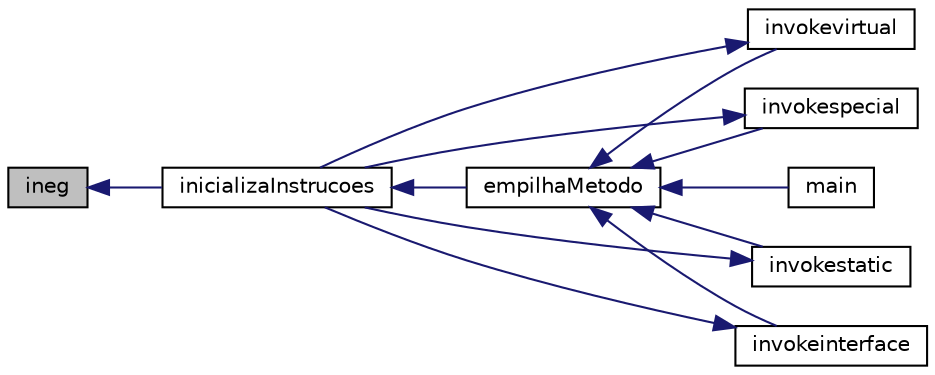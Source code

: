 digraph "ineg"
{
 // INTERACTIVE_SVG=YES
  edge [fontname="Helvetica",fontsize="10",labelfontname="Helvetica",labelfontsize="10"];
  node [fontname="Helvetica",fontsize="10",shape=record];
  rankdir="LR";
  Node1667 [label="ineg",height=0.2,width=0.4,color="black", fillcolor="grey75", style="filled", fontcolor="black"];
  Node1667 -> Node1668 [dir="back",color="midnightblue",fontsize="10",style="solid",fontname="Helvetica"];
  Node1668 [label="inicializaInstrucoes",height=0.2,width=0.4,color="black", fillcolor="white", style="filled",URL="$instrucao_8h.html#a308f4b87fb42ab5a62790c0127003ebe"];
  Node1668 -> Node1669 [dir="back",color="midnightblue",fontsize="10",style="solid",fontname="Helvetica"];
  Node1669 [label="empilhaMetodo",height=0.2,width=0.4,color="black", fillcolor="white", style="filled",URL="$metodo_8h.html#a68acc5b3f2238f62b7d0ee50964183c1"];
  Node1669 -> Node1670 [dir="back",color="midnightblue",fontsize="10",style="solid",fontname="Helvetica"];
  Node1670 [label="invokevirtual",height=0.2,width=0.4,color="black", fillcolor="white", style="filled",URL="$instrucao_8h.html#a78801a57dd7317b58754d741e22607a7"];
  Node1670 -> Node1668 [dir="back",color="midnightblue",fontsize="10",style="solid",fontname="Helvetica"];
  Node1669 -> Node1671 [dir="back",color="midnightblue",fontsize="10",style="solid",fontname="Helvetica"];
  Node1671 [label="invokespecial",height=0.2,width=0.4,color="black", fillcolor="white", style="filled",URL="$instrucao_8h.html#aea396d65920fd2046b81c2b5742f8fc2"];
  Node1671 -> Node1668 [dir="back",color="midnightblue",fontsize="10",style="solid",fontname="Helvetica"];
  Node1669 -> Node1672 [dir="back",color="midnightblue",fontsize="10",style="solid",fontname="Helvetica"];
  Node1672 [label="invokestatic",height=0.2,width=0.4,color="black", fillcolor="white", style="filled",URL="$instrucao_8h.html#a99b74fdcaa5d59615718fc49f4cb1bf2"];
  Node1672 -> Node1668 [dir="back",color="midnightblue",fontsize="10",style="solid",fontname="Helvetica"];
  Node1669 -> Node1673 [dir="back",color="midnightblue",fontsize="10",style="solid",fontname="Helvetica"];
  Node1673 [label="invokeinterface",height=0.2,width=0.4,color="black", fillcolor="white", style="filled",URL="$instrucao_8h.html#a04465c61aa4c123ce79dc562244e7af8"];
  Node1673 -> Node1668 [dir="back",color="midnightblue",fontsize="10",style="solid",fontname="Helvetica"];
  Node1669 -> Node1674 [dir="back",color="midnightblue",fontsize="10",style="solid",fontname="Helvetica"];
  Node1674 [label="main",height=0.2,width=0.4,color="black", fillcolor="white", style="filled",URL="$main_8c.html#a0ddf1224851353fc92bfbff6f499fa97"];
}
